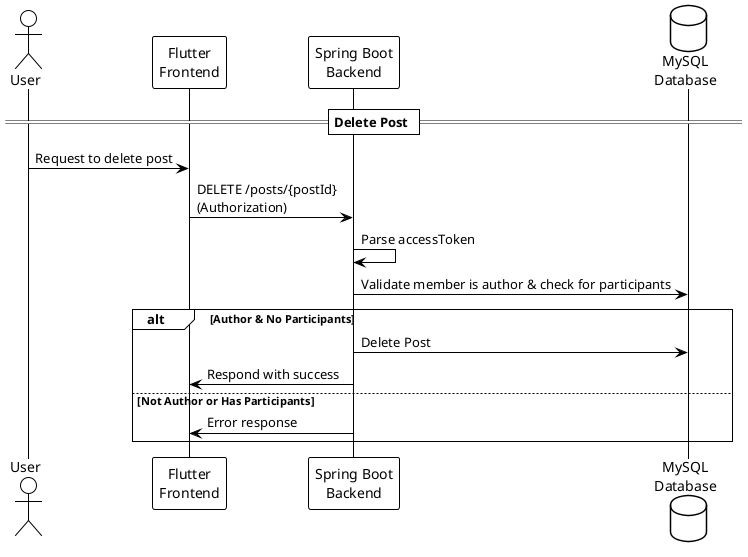 @startuml
!theme plain

actor User as user
participant "Flutter\nFrontend" as frontend
participant "Spring Boot\nBackend" as backend
database "MySQL\nDatabase" as database

== Delete Post ==
user -> frontend : Request to delete post
frontend -> backend : DELETE /posts/{postId}\n(Authorization)
backend -> backend : Parse accessToken
backend -> database : Validate member is author & check for participants
alt Author & No Participants
    backend -> database : Delete Post
    backend -> frontend : Respond with success
else Not Author or Has Participants
    backend -> frontend : Error response
end
@enduml

